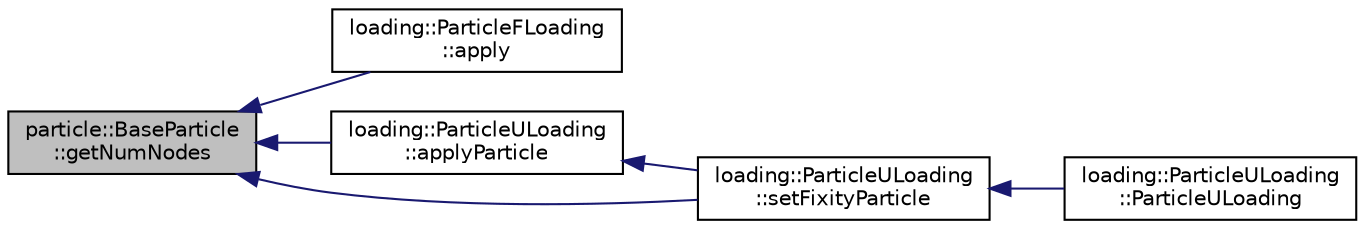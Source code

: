 digraph "particle::BaseParticle::getNumNodes"
{
  edge [fontname="Helvetica",fontsize="10",labelfontname="Helvetica",labelfontsize="10"];
  node [fontname="Helvetica",fontsize="10",shape=record];
  rankdir="LR";
  Node85 [label="particle::BaseParticle\l::getNumNodes",height=0.2,width=0.4,color="black", fillcolor="grey75", style="filled", fontcolor="black"];
  Node85 -> Node86 [dir="back",color="midnightblue",fontsize="10",style="solid",fontname="Helvetica"];
  Node86 [label="loading::ParticleFLoading\l::apply",height=0.2,width=0.4,color="black", fillcolor="white", style="filled",URL="$classloading_1_1ParticleFLoading.html#a2e8569d614c740abc52d65858d548d1e",tooltip="Applies displacement boundary condition. "];
  Node85 -> Node87 [dir="back",color="midnightblue",fontsize="10",style="solid",fontname="Helvetica"];
  Node87 [label="loading::ParticleULoading\l::applyParticle",height=0.2,width=0.4,color="black", fillcolor="white", style="filled",URL="$classloading_1_1ParticleULoading.html#a73a3cb3c8b70199eee0c6ee3f61ee125",tooltip="Applies displacement boundary condition. "];
  Node87 -> Node88 [dir="back",color="midnightblue",fontsize="10",style="solid",fontname="Helvetica"];
  Node88 [label="loading::ParticleULoading\l::setFixityParticle",height=0.2,width=0.4,color="black", fillcolor="white", style="filled",URL="$classloading_1_1ParticleULoading.html#adbf2c6ab75080fece4f4e5ce882eb584",tooltip="Applies displacement boundary condition. "];
  Node88 -> Node89 [dir="back",color="midnightblue",fontsize="10",style="solid",fontname="Helvetica"];
  Node89 [label="loading::ParticleULoading\l::ParticleULoading",height=0.2,width=0.4,color="black", fillcolor="white", style="filled",URL="$classloading_1_1ParticleULoading.html#a201f7ea41ac879c2f86a89f0bb06b421",tooltip="Constructor. "];
  Node85 -> Node88 [dir="back",color="midnightblue",fontsize="10",style="solid",fontname="Helvetica"];
}
